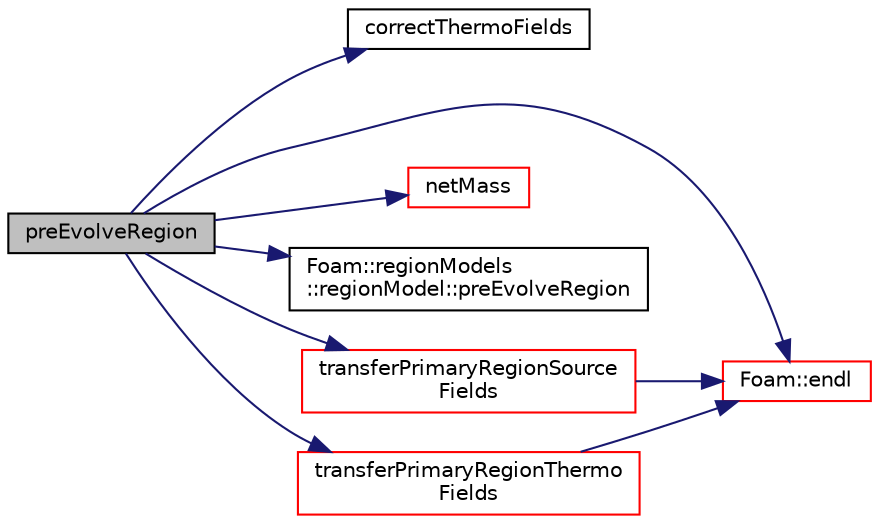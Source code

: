 digraph "preEvolveRegion"
{
  bgcolor="transparent";
  edge [fontname="Helvetica",fontsize="10",labelfontname="Helvetica",labelfontsize="10"];
  node [fontname="Helvetica",fontsize="10",shape=record];
  rankdir="LR";
  Node1 [label="preEvolveRegion",height=0.2,width=0.4,color="black", fillcolor="grey75", style="filled", fontcolor="black"];
  Node1 -> Node2 [color="midnightblue",fontsize="10",style="solid",fontname="Helvetica"];
  Node2 [label="correctThermoFields",height=0.2,width=0.4,color="black",URL="$a01261.html#abdbc91108d3ef2f4f1705e42b4f9f63b",tooltip="Correct the thermo fields. "];
  Node1 -> Node3 [color="midnightblue",fontsize="10",style="solid",fontname="Helvetica"];
  Node3 [label="Foam::endl",height=0.2,width=0.4,color="red",URL="$a10974.html#a2db8fe02a0d3909e9351bb4275b23ce4",tooltip="Add newline and flush stream. "];
  Node1 -> Node4 [color="midnightblue",fontsize="10",style="solid",fontname="Helvetica"];
  Node4 [label="netMass",height=0.2,width=0.4,color="red",URL="$a01261.html#a089f02e1b30b9a17fd7380c2ce39a0f9",tooltip="Return the net film mass available over the next integration. "];
  Node1 -> Node5 [color="midnightblue",fontsize="10",style="solid",fontname="Helvetica"];
  Node5 [label="Foam::regionModels\l::regionModel::preEvolveRegion",height=0.2,width=0.4,color="black",URL="$a02180.html#a97f68fddfa332c08747b539aa08b04f0",tooltip="Pre-evolve region. "];
  Node1 -> Node6 [color="midnightblue",fontsize="10",style="solid",fontname="Helvetica"];
  Node6 [label="transferPrimaryRegionSource\lFields",height=0.2,width=0.4,color="red",URL="$a01261.html#ad280476804f72e6d48d182e2d0814a46",tooltip="Transfer source fields from the primary region to the film region. "];
  Node6 -> Node3 [color="midnightblue",fontsize="10",style="solid",fontname="Helvetica"];
  Node1 -> Node7 [color="midnightblue",fontsize="10",style="solid",fontname="Helvetica"];
  Node7 [label="transferPrimaryRegionThermo\lFields",height=0.2,width=0.4,color="red",URL="$a01261.html#a0eb1436faaab45238087d3a515ef1a8b",tooltip="Transfer thermo fields from the primary region to the film region. "];
  Node7 -> Node3 [color="midnightblue",fontsize="10",style="solid",fontname="Helvetica"];
}
